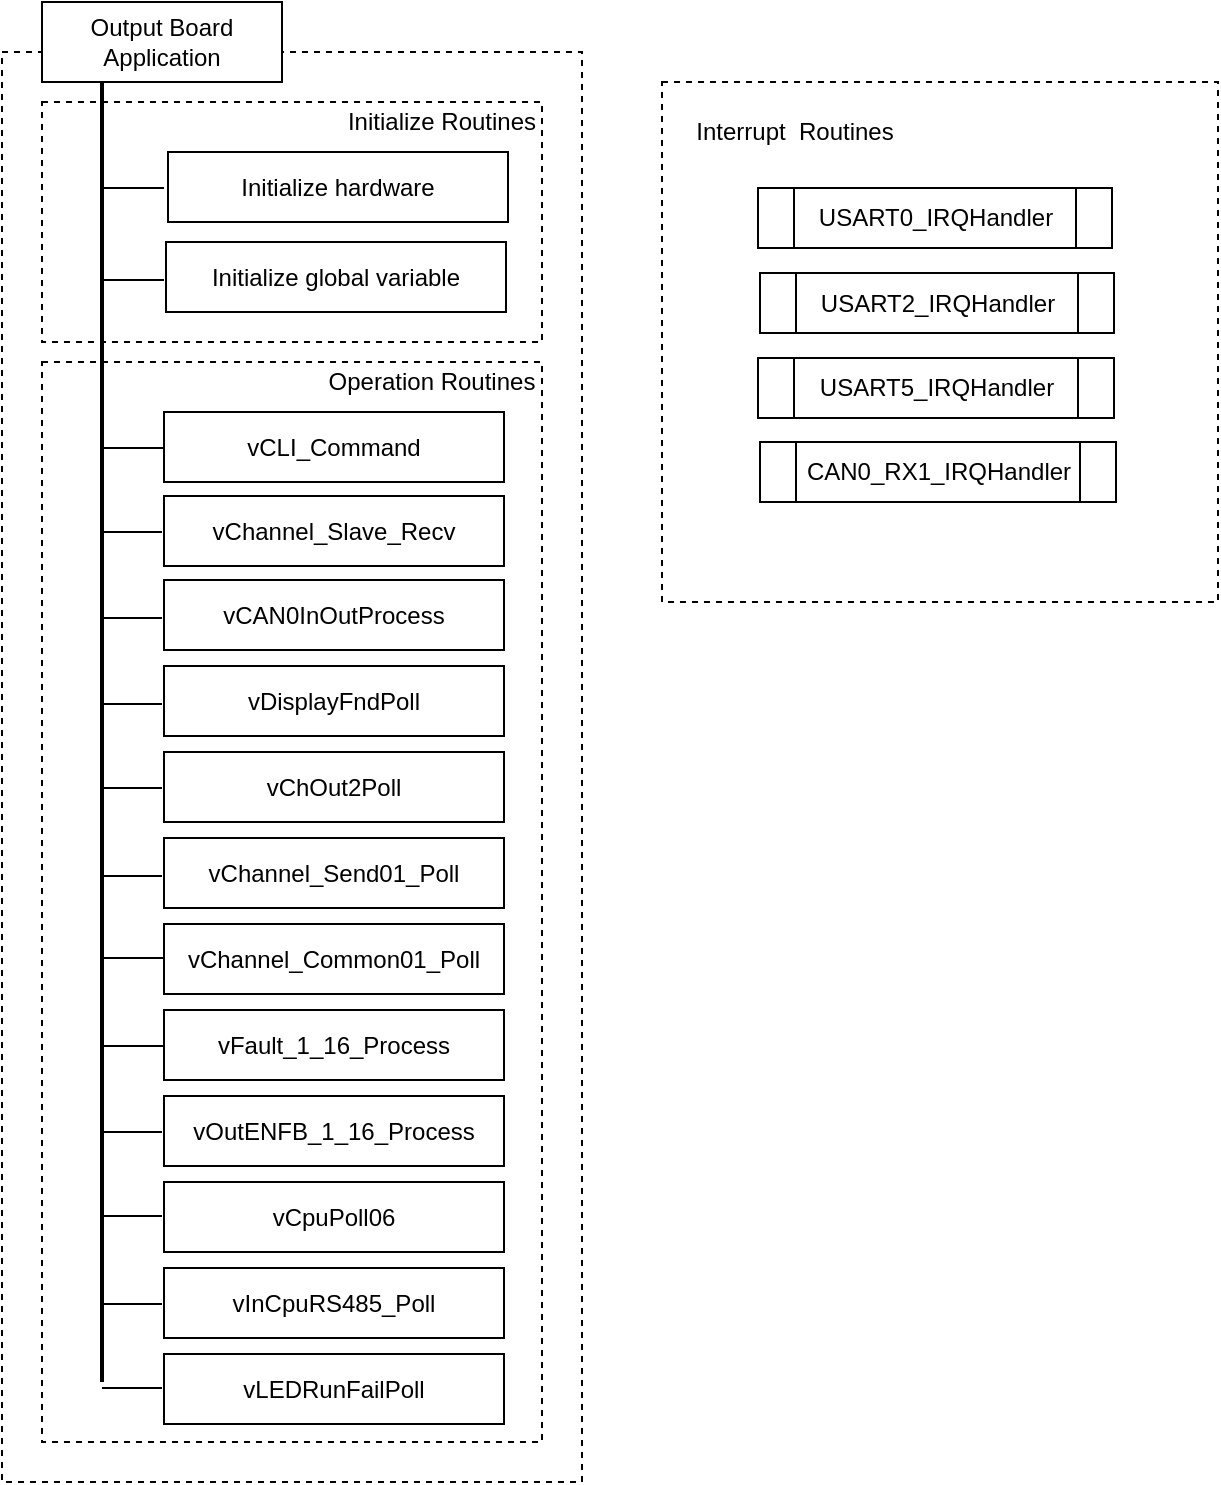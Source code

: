 <mxfile version="23.1.1" type="github" pages="4">
  <diagram name="IO - OUTPUT 소프트웨어 계층구조" id="bpLpY4RYHuedJQY9HUiB">
    <mxGraphModel dx="1018" dy="719" grid="1" gridSize="10" guides="1" tooltips="1" connect="1" arrows="1" fold="1" page="1" pageScale="1" pageWidth="827" pageHeight="1169" math="0" shadow="0">
      <root>
        <mxCell id="0" />
        <mxCell id="1" parent="0" />
        <mxCell id="pYXkrNghT-1ezKArp8p4-1" value="" style="rounded=0;whiteSpace=wrap;html=1;dashed=1;" parent="1" vertex="1">
          <mxGeometry x="70" y="45" width="290" height="715" as="geometry" />
        </mxCell>
        <mxCell id="pYXkrNghT-1ezKArp8p4-2" value="" style="rounded=0;whiteSpace=wrap;html=1;dashed=1;" parent="1" vertex="1">
          <mxGeometry x="90" y="200" width="250" height="540" as="geometry" />
        </mxCell>
        <mxCell id="pYXkrNghT-1ezKArp8p4-3" value="" style="rounded=0;whiteSpace=wrap;html=1;dashed=1;" parent="1" vertex="1">
          <mxGeometry x="90" y="70" width="250" height="120" as="geometry" />
        </mxCell>
        <mxCell id="pYXkrNghT-1ezKArp8p4-4" value="Initialize hardware" style="rounded=0;whiteSpace=wrap;html=1;" parent="1" vertex="1">
          <mxGeometry x="153" y="95" width="170" height="35" as="geometry" />
        </mxCell>
        <mxCell id="pYXkrNghT-1ezKArp8p4-5" value="" style="rounded=0;whiteSpace=wrap;html=1;dashed=1;" parent="1" vertex="1">
          <mxGeometry x="400" y="60" width="278" height="260" as="geometry" />
        </mxCell>
        <mxCell id="pYXkrNghT-1ezKArp8p4-6" value="Interrupt&amp;nbsp; Routines" style="text;html=1;strokeColor=none;fillColor=none;align=center;verticalAlign=middle;whiteSpace=wrap;rounded=0;" parent="1" vertex="1">
          <mxGeometry x="403" y="70" width="127" height="30" as="geometry" />
        </mxCell>
        <mxCell id="pYXkrNghT-1ezKArp8p4-7" value="USART2_IRQHandler" style="shape=process;whiteSpace=wrap;html=1;backgroundOutline=1;" parent="1" vertex="1">
          <mxGeometry x="449" y="155.5" width="177" height="30" as="geometry" />
        </mxCell>
        <mxCell id="pYXkrNghT-1ezKArp8p4-8" value="Initialize global variable" style="rounded=0;whiteSpace=wrap;html=1;" parent="1" vertex="1">
          <mxGeometry x="152" y="140" width="170" height="35" as="geometry" />
        </mxCell>
        <mxCell id="pYXkrNghT-1ezKArp8p4-9" value="vCLI_Command" style="rounded=0;whiteSpace=wrap;html=1;" parent="1" vertex="1">
          <mxGeometry x="151" y="225" width="170" height="35" as="geometry" />
        </mxCell>
        <mxCell id="pYXkrNghT-1ezKArp8p4-10" value="vChannel_Slave_Recv" style="rounded=0;whiteSpace=wrap;html=1;" parent="1" vertex="1">
          <mxGeometry x="151" y="267" width="170" height="35" as="geometry" />
        </mxCell>
        <mxCell id="pYXkrNghT-1ezKArp8p4-11" value="vCAN0InOutProcess" style="rounded=0;whiteSpace=wrap;html=1;" parent="1" vertex="1">
          <mxGeometry x="151" y="309" width="170" height="35" as="geometry" />
        </mxCell>
        <mxCell id="pYXkrNghT-1ezKArp8p4-12" value="vDisplayFndPoll" style="rounded=0;whiteSpace=wrap;html=1;" parent="1" vertex="1">
          <mxGeometry x="151" y="352" width="170" height="35" as="geometry" />
        </mxCell>
        <mxCell id="pYXkrNghT-1ezKArp8p4-13" value="vChOut2Poll" style="rounded=0;whiteSpace=wrap;html=1;" parent="1" vertex="1">
          <mxGeometry x="151" y="395" width="170" height="35" as="geometry" />
        </mxCell>
        <mxCell id="pYXkrNghT-1ezKArp8p4-14" value="vChannel_Send01_Poll" style="rounded=0;whiteSpace=wrap;html=1;" parent="1" vertex="1">
          <mxGeometry x="151" y="438" width="170" height="35" as="geometry" />
        </mxCell>
        <mxCell id="pYXkrNghT-1ezKArp8p4-15" value="vChannel_Common01_Poll" style="rounded=0;whiteSpace=wrap;html=1;" parent="1" vertex="1">
          <mxGeometry x="151" y="481" width="170" height="35" as="geometry" />
        </mxCell>
        <mxCell id="pYXkrNghT-1ezKArp8p4-16" value="vFault_1_16_Process" style="rounded=0;whiteSpace=wrap;html=1;" parent="1" vertex="1">
          <mxGeometry x="151" y="524" width="170" height="35" as="geometry" />
        </mxCell>
        <mxCell id="pYXkrNghT-1ezKArp8p4-17" value="vOutENFB_1_16_Process" style="rounded=0;whiteSpace=wrap;html=1;" parent="1" vertex="1">
          <mxGeometry x="151" y="567" width="170" height="35" as="geometry" />
        </mxCell>
        <mxCell id="pYXkrNghT-1ezKArp8p4-18" value="vCpuPoll06" style="rounded=0;whiteSpace=wrap;html=1;" parent="1" vertex="1">
          <mxGeometry x="151" y="610" width="170" height="35" as="geometry" />
        </mxCell>
        <mxCell id="pYXkrNghT-1ezKArp8p4-19" value="USART5_IRQHandler" style="shape=process;whiteSpace=wrap;html=1;backgroundOutline=1;" parent="1" vertex="1">
          <mxGeometry x="448" y="198" width="178" height="30" as="geometry" />
        </mxCell>
        <mxCell id="pYXkrNghT-1ezKArp8p4-20" value="CAN0_RX1_IRQHandler" style="shape=process;whiteSpace=wrap;html=1;backgroundOutline=1;" parent="1" vertex="1">
          <mxGeometry x="449" y="240" width="178" height="30" as="geometry" />
        </mxCell>
        <mxCell id="pYXkrNghT-1ezKArp8p4-21" value="Output Board Application" style="rounded=0;whiteSpace=wrap;html=1;" parent="1" vertex="1">
          <mxGeometry x="90" y="20" width="120" height="40" as="geometry" />
        </mxCell>
        <mxCell id="pYXkrNghT-1ezKArp8p4-22" value="" style="endArrow=none;html=1;rounded=0;entryX=0.25;entryY=1;entryDx=0;entryDy=0;strokeWidth=2;" parent="1" edge="1">
          <mxGeometry width="50" height="50" relative="1" as="geometry">
            <mxPoint x="120" y="710" as="sourcePoint" />
            <mxPoint x="120" y="60" as="targetPoint" />
          </mxGeometry>
        </mxCell>
        <mxCell id="pYXkrNghT-1ezKArp8p4-23" value="" style="endArrow=none;html=1;rounded=0;" parent="1" edge="1">
          <mxGeometry width="50" height="50" relative="1" as="geometry">
            <mxPoint x="120" y="627" as="sourcePoint" />
            <mxPoint x="150" y="627" as="targetPoint" />
          </mxGeometry>
        </mxCell>
        <mxCell id="pYXkrNghT-1ezKArp8p4-24" value="" style="endArrow=none;html=1;rounded=0;" parent="1" edge="1">
          <mxGeometry width="50" height="50" relative="1" as="geometry">
            <mxPoint x="120" y="585" as="sourcePoint" />
            <mxPoint x="150" y="585" as="targetPoint" />
          </mxGeometry>
        </mxCell>
        <mxCell id="pYXkrNghT-1ezKArp8p4-25" value="" style="endArrow=none;html=1;rounded=0;" parent="1" edge="1">
          <mxGeometry width="50" height="50" relative="1" as="geometry">
            <mxPoint x="121" y="542" as="sourcePoint" />
            <mxPoint x="151" y="542" as="targetPoint" />
          </mxGeometry>
        </mxCell>
        <mxCell id="pYXkrNghT-1ezKArp8p4-26" value="" style="endArrow=none;html=1;rounded=0;" parent="1" edge="1">
          <mxGeometry width="50" height="50" relative="1" as="geometry">
            <mxPoint x="121" y="498" as="sourcePoint" />
            <mxPoint x="151" y="498" as="targetPoint" />
          </mxGeometry>
        </mxCell>
        <mxCell id="pYXkrNghT-1ezKArp8p4-27" value="" style="endArrow=none;html=1;rounded=0;" parent="1" edge="1">
          <mxGeometry width="50" height="50" relative="1" as="geometry">
            <mxPoint x="120" y="457" as="sourcePoint" />
            <mxPoint x="150" y="457" as="targetPoint" />
          </mxGeometry>
        </mxCell>
        <mxCell id="pYXkrNghT-1ezKArp8p4-28" value="" style="endArrow=none;html=1;rounded=0;" parent="1" edge="1">
          <mxGeometry width="50" height="50" relative="1" as="geometry">
            <mxPoint x="120" y="413" as="sourcePoint" />
            <mxPoint x="150" y="413" as="targetPoint" />
          </mxGeometry>
        </mxCell>
        <mxCell id="pYXkrNghT-1ezKArp8p4-29" value="" style="endArrow=none;html=1;rounded=0;" parent="1" edge="1">
          <mxGeometry width="50" height="50" relative="1" as="geometry">
            <mxPoint x="120" y="371" as="sourcePoint" />
            <mxPoint x="150" y="371" as="targetPoint" />
          </mxGeometry>
        </mxCell>
        <mxCell id="pYXkrNghT-1ezKArp8p4-30" value="" style="endArrow=none;html=1;rounded=0;" parent="1" edge="1">
          <mxGeometry width="50" height="50" relative="1" as="geometry">
            <mxPoint x="120" y="328" as="sourcePoint" />
            <mxPoint x="150" y="328" as="targetPoint" />
          </mxGeometry>
        </mxCell>
        <mxCell id="pYXkrNghT-1ezKArp8p4-31" value="" style="endArrow=none;html=1;rounded=0;" parent="1" edge="1">
          <mxGeometry width="50" height="50" relative="1" as="geometry">
            <mxPoint x="120" y="285" as="sourcePoint" />
            <mxPoint x="150" y="285" as="targetPoint" />
          </mxGeometry>
        </mxCell>
        <mxCell id="pYXkrNghT-1ezKArp8p4-32" value="" style="endArrow=none;html=1;rounded=0;" parent="1" edge="1">
          <mxGeometry width="50" height="50" relative="1" as="geometry">
            <mxPoint x="121" y="243" as="sourcePoint" />
            <mxPoint x="151" y="243" as="targetPoint" />
          </mxGeometry>
        </mxCell>
        <mxCell id="pYXkrNghT-1ezKArp8p4-33" value="" style="endArrow=none;html=1;rounded=0;" parent="1" edge="1">
          <mxGeometry width="50" height="50" relative="1" as="geometry">
            <mxPoint x="121" y="159" as="sourcePoint" />
            <mxPoint x="151" y="159" as="targetPoint" />
          </mxGeometry>
        </mxCell>
        <mxCell id="pYXkrNghT-1ezKArp8p4-34" value="" style="endArrow=none;html=1;rounded=0;" parent="1" edge="1">
          <mxGeometry width="50" height="50" relative="1" as="geometry">
            <mxPoint x="121" y="113" as="sourcePoint" />
            <mxPoint x="151" y="113" as="targetPoint" />
          </mxGeometry>
        </mxCell>
        <mxCell id="pYXkrNghT-1ezKArp8p4-35" value="Initialize Routines" style="text;html=1;strokeColor=none;fillColor=none;align=center;verticalAlign=middle;whiteSpace=wrap;rounded=0;" parent="1" vertex="1">
          <mxGeometry x="240" y="70" width="100" height="20" as="geometry" />
        </mxCell>
        <mxCell id="pYXkrNghT-1ezKArp8p4-36" value="Operation Routines" style="text;html=1;strokeColor=none;fillColor=none;align=center;verticalAlign=middle;whiteSpace=wrap;rounded=0;" parent="1" vertex="1">
          <mxGeometry x="230" y="200" width="110" height="20" as="geometry" />
        </mxCell>
        <mxCell id="pYXkrNghT-1ezKArp8p4-37" value="vInCpuRS485_Poll" style="rounded=0;whiteSpace=wrap;html=1;" parent="1" vertex="1">
          <mxGeometry x="151" y="653" width="170" height="35" as="geometry" />
        </mxCell>
        <mxCell id="pYXkrNghT-1ezKArp8p4-38" value="vLEDRunFailPoll" style="rounded=0;whiteSpace=wrap;html=1;" parent="1" vertex="1">
          <mxGeometry x="151" y="696" width="170" height="35" as="geometry" />
        </mxCell>
        <mxCell id="pYXkrNghT-1ezKArp8p4-39" value="" style="endArrow=none;html=1;rounded=0;" parent="1" edge="1">
          <mxGeometry width="50" height="50" relative="1" as="geometry">
            <mxPoint x="120" y="713" as="sourcePoint" />
            <mxPoint x="150" y="713" as="targetPoint" />
          </mxGeometry>
        </mxCell>
        <mxCell id="pYXkrNghT-1ezKArp8p4-40" value="" style="endArrow=none;html=1;rounded=0;" parent="1" edge="1">
          <mxGeometry width="50" height="50" relative="1" as="geometry">
            <mxPoint x="120" y="671" as="sourcePoint" />
            <mxPoint x="150" y="671" as="targetPoint" />
          </mxGeometry>
        </mxCell>
        <mxCell id="pYXkrNghT-1ezKArp8p4-41" value="USART0_IRQHandler" style="shape=process;whiteSpace=wrap;html=1;backgroundOutline=1;" parent="1" vertex="1">
          <mxGeometry x="448" y="113" width="177" height="30" as="geometry" />
        </mxCell>
      </root>
    </mxGraphModel>
  </diagram>
  <diagram id="1gsX1q-x-rnbnYKoNbFy" name="IO - OUTPUT 하드웨어 초기화">
    <mxGraphModel dx="1018" dy="719" grid="1" gridSize="10" guides="1" tooltips="1" connect="1" arrows="1" fold="1" page="1" pageScale="1" pageWidth="827" pageHeight="1169" math="0" shadow="0">
      <root>
        <mxCell id="0" />
        <mxCell id="1" parent="0" />
        <mxCell id="d2GTHRk0fcsjEUNsUByd-1" value="" style="rounded=0;whiteSpace=wrap;html=1;dashed=1;" parent="1" vertex="1">
          <mxGeometry x="80" y="70" width="290" height="950" as="geometry" />
        </mxCell>
        <mxCell id="d2GTHRk0fcsjEUNsUByd-2" value="&lt;div&gt;systick_config&lt;/div&gt;" style="rounded=0;whiteSpace=wrap;html=1;" parent="1" vertex="1">
          <mxGeometry x="161" y="146" width="170" height="35" as="geometry" />
        </mxCell>
        <mxCell id="d2GTHRk0fcsjEUNsUByd-3" value="vNvic_irq_Priority" style="rounded=0;whiteSpace=wrap;html=1;" parent="1" vertex="1">
          <mxGeometry x="161" y="188" width="170" height="35" as="geometry" />
        </mxCell>
        <mxCell id="d2GTHRk0fcsjEUNsUByd-4" value="vUSART2_Init" style="rounded=0;whiteSpace=wrap;html=1;" parent="1" vertex="1">
          <mxGeometry x="161" y="230" width="170" height="35" as="geometry" />
        </mxCell>
        <mxCell id="d2GTHRk0fcsjEUNsUByd-5" value="vUSART0_Init" style="rounded=0;whiteSpace=wrap;html=1;" parent="1" vertex="1">
          <mxGeometry x="161" y="273" width="170" height="35" as="geometry" />
        </mxCell>
        <mxCell id="d2GTHRk0fcsjEUNsUByd-6" value="vUSART1_Init" style="rounded=0;whiteSpace=wrap;html=1;" parent="1" vertex="1">
          <mxGeometry x="161" y="316" width="170" height="35" as="geometry" />
        </mxCell>
        <mxCell id="d2GTHRk0fcsjEUNsUByd-7" value="vUSART5_Init" style="rounded=0;whiteSpace=wrap;html=1;" parent="1" vertex="1">
          <mxGeometry x="161" y="359" width="170" height="35" as="geometry" />
        </mxCell>
        <mxCell id="d2GTHRk0fcsjEUNsUByd-8" value="vCAN0_SMODE" style="rounded=0;whiteSpace=wrap;html=1;" parent="1" vertex="1">
          <mxGeometry x="161" y="402" width="170" height="35" as="geometry" />
        </mxCell>
        <mxCell id="d2GTHRk0fcsjEUNsUByd-9" value="vCAN0_Init" style="rounded=0;whiteSpace=wrap;html=1;" parent="1" vertex="1">
          <mxGeometry x="161" y="445" width="170" height="35" as="geometry" />
        </mxCell>
        <mxCell id="d2GTHRk0fcsjEUNsUByd-10" value="vFND_Init" style="rounded=0;whiteSpace=wrap;html=1;" parent="1" vertex="1">
          <mxGeometry x="161" y="488" width="170" height="35" as="geometry" />
        </mxCell>
        <mxCell id="d2GTHRk0fcsjEUNsUByd-11" value="vLED_Init" style="rounded=0;whiteSpace=wrap;html=1;" parent="1" vertex="1">
          <mxGeometry x="161" y="531" width="170" height="35" as="geometry" />
        </mxCell>
        <mxCell id="d2GTHRk0fcsjEUNsUByd-12" value="vChIn2Config" style="rounded=0;whiteSpace=wrap;html=1;" parent="1" vertex="1">
          <mxGeometry x="161" y="574" width="170" height="35" as="geometry" />
        </mxCell>
        <mxCell id="d2GTHRk0fcsjEUNsUByd-13" value="vChOut2Config" style="rounded=0;whiteSpace=wrap;html=1;" parent="1" vertex="1">
          <mxGeometry x="161" y="617" width="170" height="35" as="geometry" />
        </mxCell>
        <mxCell id="d2GTHRk0fcsjEUNsUByd-14" value="vCHGPIO_Init" style="rounded=0;whiteSpace=wrap;html=1;" parent="1" vertex="1">
          <mxGeometry x="161" y="660" width="170" height="35" as="geometry" />
        </mxCell>
        <mxCell id="d2GTHRk0fcsjEUNsUByd-15" value="vOUT_FeedBack_Init" style="rounded=0;whiteSpace=wrap;html=1;" parent="1" vertex="1">
          <mxGeometry x="161" y="703" width="170" height="35" as="geometry" />
        </mxCell>
        <mxCell id="d2GTHRk0fcsjEUNsUByd-16" value="Output Board&lt;br&gt;Initialize hardware" style="rounded=0;whiteSpace=wrap;html=1;" parent="1" vertex="1">
          <mxGeometry x="100" y="90" width="120" height="30" as="geometry" />
        </mxCell>
        <mxCell id="d2GTHRk0fcsjEUNsUByd-17" value="" style="endArrow=none;html=1;rounded=0;strokeWidth=2;" parent="1" edge="1">
          <mxGeometry width="50" height="50" relative="1" as="geometry">
            <mxPoint x="130" y="980" as="sourcePoint" />
            <mxPoint x="130" y="120" as="targetPoint" />
          </mxGeometry>
        </mxCell>
        <mxCell id="d2GTHRk0fcsjEUNsUByd-18" value="" style="endArrow=none;html=1;rounded=0;" parent="1" edge="1">
          <mxGeometry width="50" height="50" relative="1" as="geometry">
            <mxPoint x="130" y="679" as="sourcePoint" />
            <mxPoint x="160" y="679" as="targetPoint" />
          </mxGeometry>
        </mxCell>
        <mxCell id="d2GTHRk0fcsjEUNsUByd-19" value="" style="endArrow=none;html=1;rounded=0;" parent="1" edge="1">
          <mxGeometry width="50" height="50" relative="1" as="geometry">
            <mxPoint x="130" y="720" as="sourcePoint" />
            <mxPoint x="160" y="720" as="targetPoint" />
          </mxGeometry>
        </mxCell>
        <mxCell id="d2GTHRk0fcsjEUNsUByd-20" value="" style="endArrow=none;html=1;rounded=0;" parent="1" edge="1">
          <mxGeometry width="50" height="50" relative="1" as="geometry">
            <mxPoint x="131" y="636" as="sourcePoint" />
            <mxPoint x="161" y="636" as="targetPoint" />
          </mxGeometry>
        </mxCell>
        <mxCell id="d2GTHRk0fcsjEUNsUByd-21" value="" style="endArrow=none;html=1;rounded=0;" parent="1" edge="1">
          <mxGeometry width="50" height="50" relative="1" as="geometry">
            <mxPoint x="130" y="592" as="sourcePoint" />
            <mxPoint x="160" y="592" as="targetPoint" />
          </mxGeometry>
        </mxCell>
        <mxCell id="d2GTHRk0fcsjEUNsUByd-22" value="" style="endArrow=none;html=1;rounded=0;" parent="1" edge="1">
          <mxGeometry width="50" height="50" relative="1" as="geometry">
            <mxPoint x="130" y="548" as="sourcePoint" />
            <mxPoint x="160" y="548" as="targetPoint" />
          </mxGeometry>
        </mxCell>
        <mxCell id="d2GTHRk0fcsjEUNsUByd-23" value="" style="endArrow=none;html=1;rounded=0;" parent="1" edge="1">
          <mxGeometry width="50" height="50" relative="1" as="geometry">
            <mxPoint x="130" y="506" as="sourcePoint" />
            <mxPoint x="160" y="506" as="targetPoint" />
          </mxGeometry>
        </mxCell>
        <mxCell id="d2GTHRk0fcsjEUNsUByd-24" value="" style="endArrow=none;html=1;rounded=0;" parent="1" edge="1">
          <mxGeometry width="50" height="50" relative="1" as="geometry">
            <mxPoint x="131" y="463" as="sourcePoint" />
            <mxPoint x="161" y="463" as="targetPoint" />
          </mxGeometry>
        </mxCell>
        <mxCell id="d2GTHRk0fcsjEUNsUByd-25" value="" style="endArrow=none;html=1;rounded=0;" parent="1" edge="1">
          <mxGeometry width="50" height="50" relative="1" as="geometry">
            <mxPoint x="131" y="419" as="sourcePoint" />
            <mxPoint x="161" y="419" as="targetPoint" />
          </mxGeometry>
        </mxCell>
        <mxCell id="d2GTHRk0fcsjEUNsUByd-26" value="" style="endArrow=none;html=1;rounded=0;" parent="1" edge="1">
          <mxGeometry width="50" height="50" relative="1" as="geometry">
            <mxPoint x="130" y="378" as="sourcePoint" />
            <mxPoint x="160" y="378" as="targetPoint" />
          </mxGeometry>
        </mxCell>
        <mxCell id="d2GTHRk0fcsjEUNsUByd-27" value="" style="endArrow=none;html=1;rounded=0;" parent="1" edge="1">
          <mxGeometry width="50" height="50" relative="1" as="geometry">
            <mxPoint x="130" y="334" as="sourcePoint" />
            <mxPoint x="160" y="334" as="targetPoint" />
          </mxGeometry>
        </mxCell>
        <mxCell id="d2GTHRk0fcsjEUNsUByd-28" value="" style="endArrow=none;html=1;rounded=0;" parent="1" edge="1">
          <mxGeometry width="50" height="50" relative="1" as="geometry">
            <mxPoint x="130" y="292" as="sourcePoint" />
            <mxPoint x="160" y="292" as="targetPoint" />
          </mxGeometry>
        </mxCell>
        <mxCell id="d2GTHRk0fcsjEUNsUByd-29" value="" style="endArrow=none;html=1;rounded=0;" parent="1" edge="1">
          <mxGeometry width="50" height="50" relative="1" as="geometry">
            <mxPoint x="130" y="249" as="sourcePoint" />
            <mxPoint x="160" y="249" as="targetPoint" />
          </mxGeometry>
        </mxCell>
        <mxCell id="d2GTHRk0fcsjEUNsUByd-30" value="" style="endArrow=none;html=1;rounded=0;" parent="1" edge="1">
          <mxGeometry width="50" height="50" relative="1" as="geometry">
            <mxPoint x="130" y="206" as="sourcePoint" />
            <mxPoint x="160" y="206" as="targetPoint" />
          </mxGeometry>
        </mxCell>
        <mxCell id="d2GTHRk0fcsjEUNsUByd-31" value="" style="endArrow=none;html=1;rounded=0;" parent="1" edge="1">
          <mxGeometry width="50" height="50" relative="1" as="geometry">
            <mxPoint x="131" y="164" as="sourcePoint" />
            <mxPoint x="161" y="164" as="targetPoint" />
          </mxGeometry>
        </mxCell>
        <mxCell id="d2GTHRk0fcsjEUNsUByd-32" value="vOUT_FAULT_Init" style="rounded=0;whiteSpace=wrap;html=1;" parent="1" vertex="1">
          <mxGeometry x="161" y="746" width="170" height="35" as="geometry" />
        </mxCell>
        <mxCell id="d2GTHRk0fcsjEUNsUByd-33" value="" style="endArrow=none;html=1;rounded=0;" parent="1" edge="1">
          <mxGeometry width="50" height="50" relative="1" as="geometry">
            <mxPoint x="130" y="763" as="sourcePoint" />
            <mxPoint x="160" y="763" as="targetPoint" />
          </mxGeometry>
        </mxCell>
        <mxCell id="d2GTHRk0fcsjEUNsUByd-34" value="vOUT_Enable_Init" style="rounded=0;whiteSpace=wrap;html=1;" parent="1" vertex="1">
          <mxGeometry x="161" y="790" width="170" height="35" as="geometry" />
        </mxCell>
        <mxCell id="d2GTHRk0fcsjEUNsUByd-35" value="" style="endArrow=none;html=1;rounded=0;" parent="1" edge="1">
          <mxGeometry width="50" height="50" relative="1" as="geometry">
            <mxPoint x="130" y="807" as="sourcePoint" />
            <mxPoint x="160" y="807" as="targetPoint" />
          </mxGeometry>
        </mxCell>
        <mxCell id="24irvfbw8x3StPEgsS2H-1" value="vCpuIn05Config" style="rounded=0;whiteSpace=wrap;html=1;" vertex="1" parent="1">
          <mxGeometry x="161" y="834" width="170" height="35" as="geometry" />
        </mxCell>
        <mxCell id="24irvfbw8x3StPEgsS2H-2" value="vSLOTID_Init" style="rounded=0;whiteSpace=wrap;html=1;" vertex="1" parent="1">
          <mxGeometry x="161" y="877" width="170" height="35" as="geometry" />
        </mxCell>
        <mxCell id="24irvfbw8x3StPEgsS2H-3" value="" style="endArrow=none;html=1;rounded=0;" edge="1" parent="1">
          <mxGeometry width="50" height="50" relative="1" as="geometry">
            <mxPoint x="130" y="853" as="sourcePoint" />
            <mxPoint x="160" y="853" as="targetPoint" />
          </mxGeometry>
        </mxCell>
        <mxCell id="24irvfbw8x3StPEgsS2H-4" value="" style="endArrow=none;html=1;rounded=0;" edge="1" parent="1">
          <mxGeometry width="50" height="50" relative="1" as="geometry">
            <mxPoint x="130" y="894" as="sourcePoint" />
            <mxPoint x="160" y="894" as="targetPoint" />
          </mxGeometry>
        </mxCell>
        <mxCell id="24irvfbw8x3StPEgsS2H-5" value="vAct_CANReset" style="rounded=0;whiteSpace=wrap;html=1;" vertex="1" parent="1">
          <mxGeometry x="161" y="920" width="170" height="35" as="geometry" />
        </mxCell>
        <mxCell id="24irvfbw8x3StPEgsS2H-6" value="" style="endArrow=none;html=1;rounded=0;" edge="1" parent="1">
          <mxGeometry width="50" height="50" relative="1" as="geometry">
            <mxPoint x="130" y="937" as="sourcePoint" />
            <mxPoint x="160" y="937" as="targetPoint" />
          </mxGeometry>
        </mxCell>
        <mxCell id="24irvfbw8x3StPEgsS2H-7" value="vFWDGT_Init" style="rounded=0;whiteSpace=wrap;html=1;" vertex="1" parent="1">
          <mxGeometry x="161" y="964" width="170" height="35" as="geometry" />
        </mxCell>
        <mxCell id="24irvfbw8x3StPEgsS2H-8" value="" style="endArrow=none;html=1;rounded=0;" edge="1" parent="1">
          <mxGeometry width="50" height="50" relative="1" as="geometry">
            <mxPoint x="130" y="981" as="sourcePoint" />
            <mxPoint x="160" y="981" as="targetPoint" />
          </mxGeometry>
        </mxCell>
      </root>
    </mxGraphModel>
  </diagram>
  <diagram id="Q5bbMioKRyMki_wkTcZb" name="IO - OUTPUT 글로벌 변수 초기화">
    <mxGraphModel dx="1018" dy="719" grid="1" gridSize="10" guides="1" tooltips="1" connect="1" arrows="1" fold="1" page="1" pageScale="1" pageWidth="827" pageHeight="1169" math="0" shadow="0">
      <root>
        <mxCell id="0" />
        <mxCell id="1" parent="0" />
        <mxCell id="exWeRm_f3d0iuCPyfScv-1" value="" style="rounded=0;whiteSpace=wrap;html=1;dashed=1;" parent="1" vertex="1">
          <mxGeometry x="80" y="70" width="290" height="390" as="geometry" />
        </mxCell>
        <mxCell id="exWeRm_f3d0iuCPyfScv-2" value="&lt;div&gt;vChannel_Send01_Init&lt;/div&gt;" style="rounded=0;whiteSpace=wrap;html=1;" parent="1" vertex="1">
          <mxGeometry x="161" y="146" width="170" height="35" as="geometry" />
        </mxCell>
        <mxCell id="exWeRm_f3d0iuCPyfScv-3" value="stFault_Init" style="rounded=0;whiteSpace=wrap;html=1;" parent="1" vertex="1">
          <mxGeometry x="161" y="188" width="170" height="35" as="geometry" />
        </mxCell>
        <mxCell id="exWeRm_f3d0iuCPyfScv-4" value="stOutENFB_Init" style="rounded=0;whiteSpace=wrap;html=1;" parent="1" vertex="1">
          <mxGeometry x="161" y="230" width="170" height="35" as="geometry" />
        </mxCell>
        <mxCell id="exWeRm_f3d0iuCPyfScv-5" value="vDisplayFnd_Init" style="rounded=0;whiteSpace=wrap;html=1;" parent="1" vertex="1">
          <mxGeometry x="161" y="273" width="170" height="35" as="geometry" />
        </mxCell>
        <mxCell id="exWeRm_f3d0iuCPyfScv-6" value="Output Board&lt;br&gt;Initialize global variable" style="rounded=0;whiteSpace=wrap;html=1;" parent="1" vertex="1">
          <mxGeometry x="100" y="90" width="130" height="30" as="geometry" />
        </mxCell>
        <mxCell id="exWeRm_f3d0iuCPyfScv-7" value="" style="endArrow=none;html=1;rounded=0;strokeWidth=2;" parent="1" edge="1">
          <mxGeometry width="50" height="50" relative="1" as="geometry">
            <mxPoint x="130" y="420" as="sourcePoint" />
            <mxPoint x="130" y="120" as="targetPoint" />
          </mxGeometry>
        </mxCell>
        <mxCell id="exWeRm_f3d0iuCPyfScv-8" value="" style="endArrow=none;html=1;rounded=0;" parent="1" edge="1">
          <mxGeometry width="50" height="50" relative="1" as="geometry">
            <mxPoint x="130" y="292" as="sourcePoint" />
            <mxPoint x="160" y="292" as="targetPoint" />
          </mxGeometry>
        </mxCell>
        <mxCell id="exWeRm_f3d0iuCPyfScv-9" value="" style="endArrow=none;html=1;rounded=0;" parent="1" edge="1">
          <mxGeometry width="50" height="50" relative="1" as="geometry">
            <mxPoint x="130" y="249" as="sourcePoint" />
            <mxPoint x="160" y="249" as="targetPoint" />
          </mxGeometry>
        </mxCell>
        <mxCell id="exWeRm_f3d0iuCPyfScv-10" value="" style="endArrow=none;html=1;rounded=0;" parent="1" edge="1">
          <mxGeometry width="50" height="50" relative="1" as="geometry">
            <mxPoint x="130" y="206" as="sourcePoint" />
            <mxPoint x="160" y="206" as="targetPoint" />
          </mxGeometry>
        </mxCell>
        <mxCell id="exWeRm_f3d0iuCPyfScv-11" value="" style="endArrow=none;html=1;rounded=0;" parent="1" edge="1">
          <mxGeometry width="50" height="50" relative="1" as="geometry">
            <mxPoint x="131" y="164" as="sourcePoint" />
            <mxPoint x="161" y="164" as="targetPoint" />
          </mxGeometry>
        </mxCell>
        <mxCell id="lcq9MEa4424gLoQWXcy1-1" value="vLEDRunFail_Init" style="rounded=0;whiteSpace=wrap;html=1;" vertex="1" parent="1">
          <mxGeometry x="161" y="316" width="170" height="35" as="geometry" />
        </mxCell>
        <mxCell id="lcq9MEa4424gLoQWXcy1-2" value="vGet_SLOTID" style="rounded=0;whiteSpace=wrap;html=1;" vertex="1" parent="1">
          <mxGeometry x="161" y="358" width="170" height="35" as="geometry" />
        </mxCell>
        <mxCell id="lcq9MEa4424gLoQWXcy1-3" value="vGet_Channel" style="rounded=0;whiteSpace=wrap;html=1;" vertex="1" parent="1">
          <mxGeometry x="161" y="401" width="170" height="35" as="geometry" />
        </mxCell>
        <mxCell id="lcq9MEa4424gLoQWXcy1-4" value="" style="endArrow=none;html=1;rounded=0;" edge="1" parent="1">
          <mxGeometry width="50" height="50" relative="1" as="geometry">
            <mxPoint x="130" y="420" as="sourcePoint" />
            <mxPoint x="160" y="420" as="targetPoint" />
          </mxGeometry>
        </mxCell>
        <mxCell id="lcq9MEa4424gLoQWXcy1-5" value="" style="endArrow=none;html=1;rounded=0;" edge="1" parent="1">
          <mxGeometry width="50" height="50" relative="1" as="geometry">
            <mxPoint x="130" y="377" as="sourcePoint" />
            <mxPoint x="160" y="377" as="targetPoint" />
          </mxGeometry>
        </mxCell>
        <mxCell id="lcq9MEa4424gLoQWXcy1-6" value="" style="endArrow=none;html=1;rounded=0;" edge="1" parent="1">
          <mxGeometry width="50" height="50" relative="1" as="geometry">
            <mxPoint x="130" y="334" as="sourcePoint" />
            <mxPoint x="160" y="334" as="targetPoint" />
          </mxGeometry>
        </mxCell>
      </root>
    </mxGraphModel>
  </diagram>
  <diagram id="16LmplpqAGuVnJ8szwT-" name="IO - OUTPUT 인터럽트 서비스 루틴">
    <mxGraphModel dx="1018" dy="719" grid="1" gridSize="10" guides="1" tooltips="1" connect="1" arrows="1" fold="1" page="1" pageScale="1" pageWidth="827" pageHeight="1169" math="0" shadow="0">
      <root>
        <mxCell id="0" />
        <mxCell id="1" parent="0" />
        <mxCell id="5muKbskJ8BWQvcdVVvHX-1" value="" style="rounded=0;whiteSpace=wrap;html=1;dashed=1;" vertex="1" parent="1">
          <mxGeometry x="120" y="80" width="278" height="250" as="geometry" />
        </mxCell>
        <mxCell id="5muKbskJ8BWQvcdVVvHX-2" value="Output Board&lt;br&gt;Interrupt&amp;nbsp; Routines" style="text;html=1;strokeColor=none;fillColor=none;align=center;verticalAlign=middle;whiteSpace=wrap;rounded=0;" vertex="1" parent="1">
          <mxGeometry x="123" y="90" width="127" height="30" as="geometry" />
        </mxCell>
        <mxCell id="5muKbskJ8BWQvcdVVvHX-3" value="USART2_IRQHandler" style="shape=process;whiteSpace=wrap;html=1;backgroundOutline=1;" vertex="1" parent="1">
          <mxGeometry x="169" y="175.5" width="177" height="30" as="geometry" />
        </mxCell>
        <mxCell id="5muKbskJ8BWQvcdVVvHX-4" value="USART5_IRQHandler" style="shape=process;whiteSpace=wrap;html=1;backgroundOutline=1;" vertex="1" parent="1">
          <mxGeometry x="168" y="218" width="178" height="30" as="geometry" />
        </mxCell>
        <mxCell id="5muKbskJ8BWQvcdVVvHX-5" value="CAN0_RX1_IRQHandler" style="shape=process;whiteSpace=wrap;html=1;backgroundOutline=1;" vertex="1" parent="1">
          <mxGeometry x="169" y="260" width="178" height="30" as="geometry" />
        </mxCell>
        <mxCell id="5muKbskJ8BWQvcdVVvHX-6" value="USART0_IRQHandler" style="shape=process;whiteSpace=wrap;html=1;backgroundOutline=1;" vertex="1" parent="1">
          <mxGeometry x="168" y="133" width="177" height="30" as="geometry" />
        </mxCell>
      </root>
    </mxGraphModel>
  </diagram>
</mxfile>
